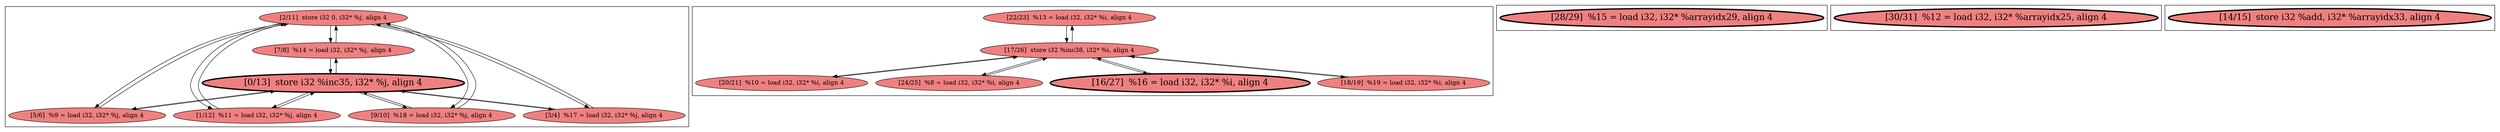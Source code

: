 
digraph G {



node511->node510 [ ]
node509->node511 [ ]
node514->node518 [ ]
node518->node514 [ ]
node517->node518 [ ]
node516->node518 [ ]
node506->node507 [ ]
node518->node516 [ ]
node510->node511 [ ]
node511->node508 [ ]
node511->node509 [ ]
node508->node511 [ ]
node518->node515 [ ]
node515->node518 [ ]
node506->node508 [ ]
node518->node513 [ ]
node509->node506 [ ]
node518->node517 [ ]
node508->node506 [ ]
node506->node509 [ ]
node513->node518 [ ]
node505->node506 [ ]
node510->node506 [ ]
node506->node510 [ ]
node505->node511 [ ]
node511->node505 [ ]
node507->node506 [ ]
node506->node505 [ ]
node507->node511 [ ]
node511->node507 [ ]


subgraph cluster4 {


node520 [penwidth=3.0,fontsize=20,fillcolor=lightcoral,label="[28/29]  %15 = load i32, i32* %arrayidx29, align 4",shape=ellipse,style=filled ]



}

subgraph cluster3 {


node519 [penwidth=3.0,fontsize=20,fillcolor=lightcoral,label="[30/31]  %12 = load i32, i32* %arrayidx25, align 4",shape=ellipse,style=filled ]



}

subgraph cluster2 {


node518 [fillcolor=lightcoral,label="[17/26]  store i32 %inc38, i32* %i, align 4",shape=ellipse,style=filled ]
node517 [penwidth=3.0,fontsize=20,fillcolor=lightcoral,label="[16/27]  %16 = load i32, i32* %i, align 4",shape=ellipse,style=filled ]
node516 [fillcolor=lightcoral,label="[18/19]  %19 = load i32, i32* %i, align 4",shape=ellipse,style=filled ]
node515 [fillcolor=lightcoral,label="[20/21]  %10 = load i32, i32* %i, align 4",shape=ellipse,style=filled ]
node513 [fillcolor=lightcoral,label="[24/25]  %8 = load i32, i32* %i, align 4",shape=ellipse,style=filled ]
node514 [fillcolor=lightcoral,label="[22/23]  %13 = load i32, i32* %i, align 4",shape=ellipse,style=filled ]



}

subgraph cluster0 {


node506 [penwidth=3.0,fontsize=20,fillcolor=lightcoral,label="[0/13]  store i32 %inc35, i32* %j, align 4",shape=ellipse,style=filled ]
node505 [fillcolor=lightcoral,label="[1/12]  %11 = load i32, i32* %j, align 4",shape=ellipse,style=filled ]
node511 [fillcolor=lightcoral,label="[2/11]  store i32 0, i32* %j, align 4",shape=ellipse,style=filled ]
node507 [fillcolor=lightcoral,label="[3/4]  %17 = load i32, i32* %j, align 4",shape=ellipse,style=filled ]
node508 [fillcolor=lightcoral,label="[5/6]  %9 = load i32, i32* %j, align 4",shape=ellipse,style=filled ]
node509 [fillcolor=lightcoral,label="[9/10]  %18 = load i32, i32* %j, align 4",shape=ellipse,style=filled ]
node510 [fillcolor=lightcoral,label="[7/8]  %14 = load i32, i32* %j, align 4",shape=ellipse,style=filled ]



}

subgraph cluster1 {


node512 [penwidth=3.0,fontsize=20,fillcolor=lightcoral,label="[14/15]  store i32 %add, i32* %arrayidx33, align 4",shape=ellipse,style=filled ]



}

}
